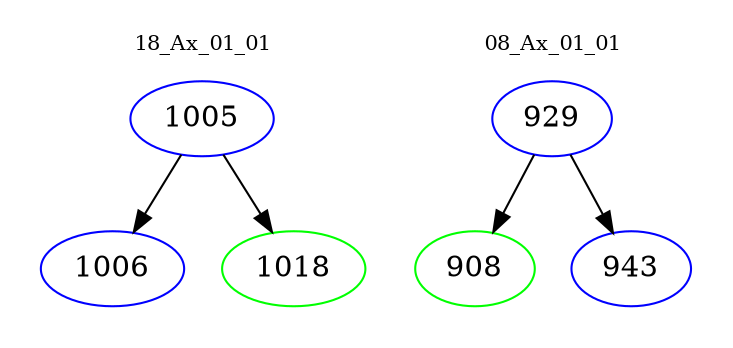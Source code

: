 digraph{
subgraph cluster_0 {
color = white
label = "18_Ax_01_01";
fontsize=10;
T0_1005 [label="1005", color="blue"]
T0_1005 -> T0_1006 [color="black"]
T0_1006 [label="1006", color="blue"]
T0_1005 -> T0_1018 [color="black"]
T0_1018 [label="1018", color="green"]
}
subgraph cluster_1 {
color = white
label = "08_Ax_01_01";
fontsize=10;
T1_929 [label="929", color="blue"]
T1_929 -> T1_908 [color="black"]
T1_908 [label="908", color="green"]
T1_929 -> T1_943 [color="black"]
T1_943 [label="943", color="blue"]
}
}
